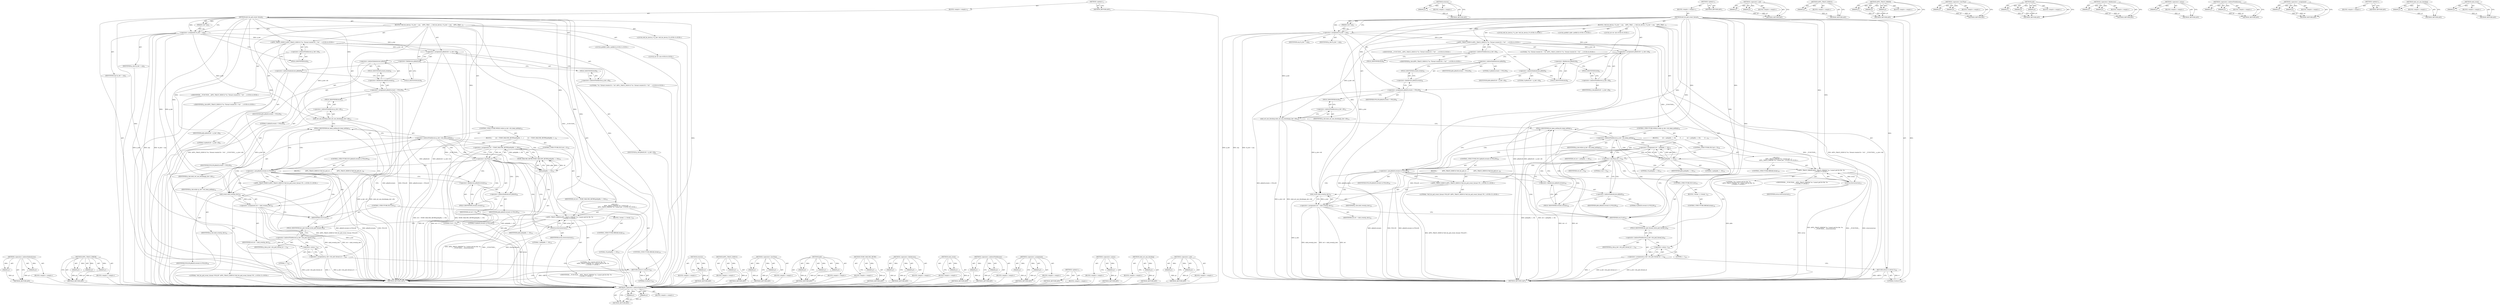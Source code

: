 digraph "&lt;operator&gt;.and" {
vulnerable_140 [label=<(METHOD,&lt;operator&gt;.indirectIndexAccess)>];
vulnerable_141 [label=<(PARAM,p1)>];
vulnerable_142 [label=<(PARAM,p2)>];
vulnerable_143 [label=<(BLOCK,&lt;empty&gt;,&lt;empty&gt;)>];
vulnerable_144 [label=<(METHOD_RETURN,ANY)>];
vulnerable_166 [label=<(METHOD,strerror)>];
vulnerable_167 [label=<(PARAM,p1)>];
vulnerable_168 [label=<(BLOCK,&lt;empty&gt;,&lt;empty&gt;)>];
vulnerable_169 [label=<(METHOD_RETURN,ANY)>];
vulnerable_6 [label=<(METHOD,&lt;global&gt;)<SUB>1</SUB>>];
vulnerable_7 [label=<(BLOCK,&lt;empty&gt;,&lt;empty&gt;)<SUB>1</SUB>>];
vulnerable_8 [label=<(METHOD,btif_hh_poll_event_thread)<SUB>1</SUB>>];
vulnerable_9 [label=<(PARAM,void *arg)<SUB>1</SUB>>];
vulnerable_10 [label=<(BLOCK,{
 btif_hh_device_t *p_dev = arg;
    APPL_TRAC...,{
 btif_hh_device_t *p_dev = arg;
    APPL_TRAC...)<SUB>2</SUB>>];
vulnerable_11 [label="<(LOCAL,btif_hh_device_t* p_dev: btif_hh_device_t*)<SUB>3</SUB>>"];
vulnerable_12 [label=<(&lt;operator&gt;.assignment,*p_dev = arg)<SUB>3</SUB>>];
vulnerable_13 [label=<(IDENTIFIER,p_dev,*p_dev = arg)<SUB>3</SUB>>];
vulnerable_14 [label=<(IDENTIFIER,arg,*p_dev = arg)<SUB>3</SUB>>];
vulnerable_15 [label="<(APPL_TRACE_DEBUG,APPL_TRACE_DEBUG(&quot;%s: Thread created fd = %d&quot;, ...)<SUB>4</SUB>>"];
vulnerable_16 [label="<(LITERAL,&quot;%s: Thread created fd = %d&quot;,APPL_TRACE_DEBUG(&quot;%s: Thread created fd = %d&quot;, ...)<SUB>4</SUB>>"];
vulnerable_17 [label="<(IDENTIFIER,__FUNCTION__,APPL_TRACE_DEBUG(&quot;%s: Thread created fd = %d&quot;, ...)<SUB>4</SUB>>"];
vulnerable_18 [label=<(&lt;operator&gt;.indirectFieldAccess,p_dev-&gt;fd)<SUB>4</SUB>>];
vulnerable_19 [label="<(IDENTIFIER,p_dev,APPL_TRACE_DEBUG(&quot;%s: Thread created fd = %d&quot;, ...)<SUB>4</SUB>>"];
vulnerable_20 [label=<(FIELD_IDENTIFIER,fd,fd)<SUB>4</SUB>>];
vulnerable_21 [label="<(LOCAL,pollfd[1] pfds: pollfd[1])<SUB>5</SUB>>"];
vulnerable_22 [label="<(LOCAL,int ret: int)<SUB>6</SUB>>"];
vulnerable_23 [label=<(&lt;operator&gt;.assignment,pfds[0].fd = p_dev-&gt;fd)<SUB>8</SUB>>];
vulnerable_24 [label=<(&lt;operator&gt;.fieldAccess,pfds[0].fd)<SUB>8</SUB>>];
vulnerable_25 [label=<(&lt;operator&gt;.indirectIndexAccess,pfds[0])<SUB>8</SUB>>];
vulnerable_26 [label=<(IDENTIFIER,pfds,pfds[0].fd = p_dev-&gt;fd)<SUB>8</SUB>>];
vulnerable_27 [label=<(LITERAL,0,pfds[0].fd = p_dev-&gt;fd)<SUB>8</SUB>>];
vulnerable_28 [label=<(FIELD_IDENTIFIER,fd,fd)<SUB>8</SUB>>];
vulnerable_29 [label=<(&lt;operator&gt;.indirectFieldAccess,p_dev-&gt;fd)<SUB>8</SUB>>];
vulnerable_30 [label=<(IDENTIFIER,p_dev,pfds[0].fd = p_dev-&gt;fd)<SUB>8</SUB>>];
vulnerable_31 [label=<(FIELD_IDENTIFIER,fd,fd)<SUB>8</SUB>>];
vulnerable_32 [label=<(&lt;operator&gt;.assignment,pfds[0].events = POLLIN)<SUB>9</SUB>>];
vulnerable_33 [label=<(&lt;operator&gt;.fieldAccess,pfds[0].events)<SUB>9</SUB>>];
vulnerable_34 [label=<(&lt;operator&gt;.indirectIndexAccess,pfds[0])<SUB>9</SUB>>];
vulnerable_35 [label=<(IDENTIFIER,pfds,pfds[0].events = POLLIN)<SUB>9</SUB>>];
vulnerable_36 [label=<(LITERAL,0,pfds[0].events = POLLIN)<SUB>9</SUB>>];
vulnerable_37 [label=<(FIELD_IDENTIFIER,events,events)<SUB>9</SUB>>];
vulnerable_38 [label=<(IDENTIFIER,POLLIN,pfds[0].events = POLLIN)<SUB>9</SUB>>];
vulnerable_39 [label=<(uhid_set_non_blocking,uhid_set_non_blocking(p_dev-&gt;fd))<SUB>12</SUB>>];
vulnerable_40 [label=<(&lt;operator&gt;.indirectFieldAccess,p_dev-&gt;fd)<SUB>12</SUB>>];
vulnerable_41 [label=<(IDENTIFIER,p_dev,uhid_set_non_blocking(p_dev-&gt;fd))<SUB>12</SUB>>];
vulnerable_42 [label=<(FIELD_IDENTIFIER,fd,fd)<SUB>12</SUB>>];
vulnerable_43 [label=<(CONTROL_STRUCTURE,WHILE,while (p_dev-&gt;hh_keep_polling))<SUB>14</SUB>>];
vulnerable_44 [label=<(&lt;operator&gt;.indirectFieldAccess,p_dev-&gt;hh_keep_polling)<SUB>14</SUB>>];
vulnerable_45 [label=<(IDENTIFIER,p_dev,while (p_dev-&gt;hh_keep_polling))<SUB>14</SUB>>];
vulnerable_46 [label=<(FIELD_IDENTIFIER,hh_keep_polling,hh_keep_polling)<SUB>14</SUB>>];
vulnerable_47 [label=<(BLOCK,{
        ret = poll(pfds, 1, 50);
         if ...,{
        ret = poll(pfds, 1, 50);
         if ...)<SUB>14</SUB>>];
vulnerable_48 [label=<(&lt;operator&gt;.assignment,ret = poll(pfds, 1, 50))<SUB>15</SUB>>];
vulnerable_49 [label=<(IDENTIFIER,ret,ret = poll(pfds, 1, 50))<SUB>15</SUB>>];
vulnerable_50 [label=<(poll,poll(pfds, 1, 50))<SUB>15</SUB>>];
vulnerable_51 [label=<(IDENTIFIER,pfds,poll(pfds, 1, 50))<SUB>15</SUB>>];
vulnerable_52 [label=<(LITERAL,1,poll(pfds, 1, 50))<SUB>15</SUB>>];
vulnerable_53 [label=<(LITERAL,50,poll(pfds, 1, 50))<SUB>15</SUB>>];
vulnerable_54 [label=<(CONTROL_STRUCTURE,IF,if (ret &lt; 0))<SUB>16</SUB>>];
vulnerable_55 [label=<(&lt;operator&gt;.lessThan,ret &lt; 0)<SUB>16</SUB>>];
vulnerable_56 [label=<(IDENTIFIER,ret,ret &lt; 0)<SUB>16</SUB>>];
vulnerable_57 [label=<(LITERAL,0,ret &lt; 0)<SUB>16</SUB>>];
vulnerable_58 [label="<(BLOCK,{
             APPL_TRACE_ERROR(&quot;%s: Cannot pol...,{
             APPL_TRACE_ERROR(&quot;%s: Cannot pol...)<SUB>16</SUB>>"];
vulnerable_59 [label="<(APPL_TRACE_ERROR,APPL_TRACE_ERROR(&quot;%s: Cannot poll for fds: %s\n...)<SUB>17</SUB>>"];
vulnerable_60 [label="<(LITERAL,&quot;%s: Cannot poll for fds: %s\n&quot;,APPL_TRACE_ERROR(&quot;%s: Cannot poll for fds: %s\n...)<SUB>17</SUB>>"];
vulnerable_61 [label="<(IDENTIFIER,__FUNCTION__,APPL_TRACE_ERROR(&quot;%s: Cannot poll for fds: %s\n...)<SUB>17</SUB>>"];
vulnerable_62 [label=<(strerror,strerror(errno))<SUB>17</SUB>>];
vulnerable_63 [label=<(IDENTIFIER,errno,strerror(errno))<SUB>17</SUB>>];
vulnerable_64 [label=<(CONTROL_STRUCTURE,BREAK,break;)<SUB>18</SUB>>];
vulnerable_65 [label=<(CONTROL_STRUCTURE,IF,if (pfds[0].revents &amp; POLLIN))<SUB>20</SUB>>];
vulnerable_66 [label=<(&lt;operator&gt;.and,pfds[0].revents &amp; POLLIN)<SUB>20</SUB>>];
vulnerable_67 [label=<(&lt;operator&gt;.fieldAccess,pfds[0].revents)<SUB>20</SUB>>];
vulnerable_68 [label=<(&lt;operator&gt;.indirectIndexAccess,pfds[0])<SUB>20</SUB>>];
vulnerable_69 [label=<(IDENTIFIER,pfds,pfds[0].revents &amp; POLLIN)<SUB>20</SUB>>];
vulnerable_70 [label=<(LITERAL,0,pfds[0].revents &amp; POLLIN)<SUB>20</SUB>>];
vulnerable_71 [label=<(FIELD_IDENTIFIER,revents,revents)<SUB>20</SUB>>];
vulnerable_72 [label=<(IDENTIFIER,POLLIN,pfds[0].revents &amp; POLLIN)<SUB>20</SUB>>];
vulnerable_73 [label=<(BLOCK,{
            APPL_TRACE_DEBUG(&quot;btif_hh_poll_ev...,{
            APPL_TRACE_DEBUG(&quot;btif_hh_poll_ev...)<SUB>20</SUB>>];
vulnerable_74 [label="<(APPL_TRACE_DEBUG,APPL_TRACE_DEBUG(&quot;btif_hh_poll_event_thread: PO...)<SUB>21</SUB>>"];
vulnerable_75 [label="<(LITERAL,&quot;btif_hh_poll_event_thread: POLLIN&quot;,APPL_TRACE_DEBUG(&quot;btif_hh_poll_event_thread: PO...)<SUB>21</SUB>>"];
vulnerable_76 [label=<(&lt;operator&gt;.assignment,ret = uhid_event(p_dev))<SUB>22</SUB>>];
vulnerable_77 [label=<(IDENTIFIER,ret,ret = uhid_event(p_dev))<SUB>22</SUB>>];
vulnerable_78 [label=<(uhid_event,uhid_event(p_dev))<SUB>22</SUB>>];
vulnerable_79 [label=<(IDENTIFIER,p_dev,uhid_event(p_dev))<SUB>22</SUB>>];
vulnerable_80 [label=<(CONTROL_STRUCTURE,IF,if (ret))<SUB>23</SUB>>];
vulnerable_81 [label=<(IDENTIFIER,ret,if (ret))<SUB>23</SUB>>];
vulnerable_82 [label=<(BLOCK,{
 break;
 },{
 break;
 })<SUB>23</SUB>>];
vulnerable_83 [label=<(CONTROL_STRUCTURE,BREAK,break;)<SUB>24</SUB>>];
vulnerable_84 [label=<(&lt;operator&gt;.assignment,p_dev-&gt;hh_poll_thread_id = -1)<SUB>29</SUB>>];
vulnerable_85 [label=<(&lt;operator&gt;.indirectFieldAccess,p_dev-&gt;hh_poll_thread_id)<SUB>29</SUB>>];
vulnerable_86 [label=<(IDENTIFIER,p_dev,p_dev-&gt;hh_poll_thread_id = -1)<SUB>29</SUB>>];
vulnerable_87 [label=<(FIELD_IDENTIFIER,hh_poll_thread_id,hh_poll_thread_id)<SUB>29</SUB>>];
vulnerable_88 [label=<(&lt;operator&gt;.minus,-1)<SUB>29</SUB>>];
vulnerable_89 [label=<(LITERAL,1,-1)<SUB>29</SUB>>];
vulnerable_90 [label=<(RETURN,return 0;,return 0;)<SUB>30</SUB>>];
vulnerable_91 [label=<(LITERAL,0,return 0;)<SUB>30</SUB>>];
vulnerable_92 [label=<(METHOD_RETURN,void*)<SUB>1</SUB>>];
vulnerable_94 [label=<(METHOD_RETURN,ANY)<SUB>1</SUB>>];
vulnerable_170 [label=<(METHOD,&lt;operator&gt;.and)>];
vulnerable_171 [label=<(PARAM,p1)>];
vulnerable_172 [label=<(PARAM,p2)>];
vulnerable_173 [label=<(BLOCK,&lt;empty&gt;,&lt;empty&gt;)>];
vulnerable_174 [label=<(METHOD_RETURN,ANY)>];
vulnerable_126 [label=<(METHOD,APPL_TRACE_DEBUG)>];
vulnerable_127 [label=<(PARAM,p1)>];
vulnerable_128 [label=<(BLOCK,&lt;empty&gt;,&lt;empty&gt;)>];
vulnerable_129 [label=<(METHOD_RETURN,ANY)>];
vulnerable_160 [label=<(METHOD,APPL_TRACE_ERROR)>];
vulnerable_161 [label=<(PARAM,p1)>];
vulnerable_162 [label=<(PARAM,p2)>];
vulnerable_163 [label=<(PARAM,p3)>];
vulnerable_164 [label=<(BLOCK,&lt;empty&gt;,&lt;empty&gt;)>];
vulnerable_165 [label=<(METHOD_RETURN,ANY)>];
vulnerable_155 [label=<(METHOD,&lt;operator&gt;.lessThan)>];
vulnerable_156 [label=<(PARAM,p1)>];
vulnerable_157 [label=<(PARAM,p2)>];
vulnerable_158 [label=<(BLOCK,&lt;empty&gt;,&lt;empty&gt;)>];
vulnerable_159 [label=<(METHOD_RETURN,ANY)>];
vulnerable_149 [label=<(METHOD,poll)>];
vulnerable_150 [label=<(PARAM,p1)>];
vulnerable_151 [label=<(PARAM,p2)>];
vulnerable_152 [label=<(PARAM,p3)>];
vulnerable_153 [label=<(BLOCK,&lt;empty&gt;,&lt;empty&gt;)>];
vulnerable_154 [label=<(METHOD_RETURN,ANY)>];
vulnerable_135 [label=<(METHOD,&lt;operator&gt;.fieldAccess)>];
vulnerable_136 [label=<(PARAM,p1)>];
vulnerable_137 [label=<(PARAM,p2)>];
vulnerable_138 [label=<(BLOCK,&lt;empty&gt;,&lt;empty&gt;)>];
vulnerable_139 [label=<(METHOD_RETURN,ANY)>];
vulnerable_179 [label=<(METHOD,&lt;operator&gt;.minus)>];
vulnerable_180 [label=<(PARAM,p1)>];
vulnerable_181 [label=<(BLOCK,&lt;empty&gt;,&lt;empty&gt;)>];
vulnerable_182 [label=<(METHOD_RETURN,ANY)>];
vulnerable_130 [label=<(METHOD,&lt;operator&gt;.indirectFieldAccess)>];
vulnerable_131 [label=<(PARAM,p1)>];
vulnerable_132 [label=<(PARAM,p2)>];
vulnerable_133 [label=<(BLOCK,&lt;empty&gt;,&lt;empty&gt;)>];
vulnerable_134 [label=<(METHOD_RETURN,ANY)>];
vulnerable_121 [label=<(METHOD,&lt;operator&gt;.assignment)>];
vulnerable_122 [label=<(PARAM,p1)>];
vulnerable_123 [label=<(PARAM,p2)>];
vulnerable_124 [label=<(BLOCK,&lt;empty&gt;,&lt;empty&gt;)>];
vulnerable_125 [label=<(METHOD_RETURN,ANY)>];
vulnerable_115 [label=<(METHOD,&lt;global&gt;)<SUB>1</SUB>>];
vulnerable_116 [label=<(BLOCK,&lt;empty&gt;,&lt;empty&gt;)>];
vulnerable_117 [label=<(METHOD_RETURN,ANY)>];
vulnerable_145 [label=<(METHOD,uhid_set_non_blocking)>];
vulnerable_146 [label=<(PARAM,p1)>];
vulnerable_147 [label=<(BLOCK,&lt;empty&gt;,&lt;empty&gt;)>];
vulnerable_148 [label=<(METHOD_RETURN,ANY)>];
vulnerable_175 [label=<(METHOD,uhid_event)>];
vulnerable_176 [label=<(PARAM,p1)>];
vulnerable_177 [label=<(BLOCK,&lt;empty&gt;,&lt;empty&gt;)>];
vulnerable_178 [label=<(METHOD_RETURN,ANY)>];
fixed_141 [label=<(METHOD,&lt;operator&gt;.indirectIndexAccess)>];
fixed_142 [label=<(PARAM,p1)>];
fixed_143 [label=<(PARAM,p2)>];
fixed_144 [label=<(BLOCK,&lt;empty&gt;,&lt;empty&gt;)>];
fixed_145 [label=<(METHOD_RETURN,ANY)>];
fixed_165 [label=<(METHOD,APPL_TRACE_ERROR)>];
fixed_166 [label=<(PARAM,p1)>];
fixed_167 [label=<(PARAM,p2)>];
fixed_168 [label=<(PARAM,p3)>];
fixed_169 [label=<(BLOCK,&lt;empty&gt;,&lt;empty&gt;)>];
fixed_170 [label=<(METHOD_RETURN,ANY)>];
fixed_6 [label=<(METHOD,&lt;global&gt;)<SUB>1</SUB>>];
fixed_7 [label=<(BLOCK,&lt;empty&gt;,&lt;empty&gt;)<SUB>1</SUB>>];
fixed_8 [label=<(METHOD,btif_hh_poll_event_thread)<SUB>1</SUB>>];
fixed_9 [label=<(PARAM,void *arg)<SUB>1</SUB>>];
fixed_10 [label=<(BLOCK,{
 btif_hh_device_t *p_dev = arg;
    APPL_TRAC...,{
 btif_hh_device_t *p_dev = arg;
    APPL_TRAC...)<SUB>2</SUB>>];
fixed_11 [label="<(LOCAL,btif_hh_device_t* p_dev: btif_hh_device_t*)<SUB>3</SUB>>"];
fixed_12 [label=<(&lt;operator&gt;.assignment,*p_dev = arg)<SUB>3</SUB>>];
fixed_13 [label=<(IDENTIFIER,p_dev,*p_dev = arg)<SUB>3</SUB>>];
fixed_14 [label=<(IDENTIFIER,arg,*p_dev = arg)<SUB>3</SUB>>];
fixed_15 [label="<(APPL_TRACE_DEBUG,APPL_TRACE_DEBUG(&quot;%s: Thread created fd = %d&quot;, ...)<SUB>4</SUB>>"];
fixed_16 [label="<(LITERAL,&quot;%s: Thread created fd = %d&quot;,APPL_TRACE_DEBUG(&quot;%s: Thread created fd = %d&quot;, ...)<SUB>4</SUB>>"];
fixed_17 [label="<(IDENTIFIER,__FUNCTION__,APPL_TRACE_DEBUG(&quot;%s: Thread created fd = %d&quot;, ...)<SUB>4</SUB>>"];
fixed_18 [label=<(&lt;operator&gt;.indirectFieldAccess,p_dev-&gt;fd)<SUB>4</SUB>>];
fixed_19 [label="<(IDENTIFIER,p_dev,APPL_TRACE_DEBUG(&quot;%s: Thread created fd = %d&quot;, ...)<SUB>4</SUB>>"];
fixed_20 [label=<(FIELD_IDENTIFIER,fd,fd)<SUB>4</SUB>>];
fixed_21 [label="<(LOCAL,pollfd[1] pfds: pollfd[1])<SUB>5</SUB>>"];
fixed_22 [label="<(LOCAL,int ret: int)<SUB>6</SUB>>"];
fixed_23 [label=<(&lt;operator&gt;.assignment,pfds[0].fd = p_dev-&gt;fd)<SUB>8</SUB>>];
fixed_24 [label=<(&lt;operator&gt;.fieldAccess,pfds[0].fd)<SUB>8</SUB>>];
fixed_25 [label=<(&lt;operator&gt;.indirectIndexAccess,pfds[0])<SUB>8</SUB>>];
fixed_26 [label=<(IDENTIFIER,pfds,pfds[0].fd = p_dev-&gt;fd)<SUB>8</SUB>>];
fixed_27 [label=<(LITERAL,0,pfds[0].fd = p_dev-&gt;fd)<SUB>8</SUB>>];
fixed_28 [label=<(FIELD_IDENTIFIER,fd,fd)<SUB>8</SUB>>];
fixed_29 [label=<(&lt;operator&gt;.indirectFieldAccess,p_dev-&gt;fd)<SUB>8</SUB>>];
fixed_30 [label=<(IDENTIFIER,p_dev,pfds[0].fd = p_dev-&gt;fd)<SUB>8</SUB>>];
fixed_31 [label=<(FIELD_IDENTIFIER,fd,fd)<SUB>8</SUB>>];
fixed_32 [label=<(&lt;operator&gt;.assignment,pfds[0].events = POLLIN)<SUB>9</SUB>>];
fixed_33 [label=<(&lt;operator&gt;.fieldAccess,pfds[0].events)<SUB>9</SUB>>];
fixed_34 [label=<(&lt;operator&gt;.indirectIndexAccess,pfds[0])<SUB>9</SUB>>];
fixed_35 [label=<(IDENTIFIER,pfds,pfds[0].events = POLLIN)<SUB>9</SUB>>];
fixed_36 [label=<(LITERAL,0,pfds[0].events = POLLIN)<SUB>9</SUB>>];
fixed_37 [label=<(FIELD_IDENTIFIER,events,events)<SUB>9</SUB>>];
fixed_38 [label=<(IDENTIFIER,POLLIN,pfds[0].events = POLLIN)<SUB>9</SUB>>];
fixed_39 [label=<(uhid_set_non_blocking,uhid_set_non_blocking(p_dev-&gt;fd))<SUB>12</SUB>>];
fixed_40 [label=<(&lt;operator&gt;.indirectFieldAccess,p_dev-&gt;fd)<SUB>12</SUB>>];
fixed_41 [label=<(IDENTIFIER,p_dev,uhid_set_non_blocking(p_dev-&gt;fd))<SUB>12</SUB>>];
fixed_42 [label=<(FIELD_IDENTIFIER,fd,fd)<SUB>12</SUB>>];
fixed_43 [label=<(CONTROL_STRUCTURE,WHILE,while (p_dev-&gt;hh_keep_polling))<SUB>14</SUB>>];
fixed_44 [label=<(&lt;operator&gt;.indirectFieldAccess,p_dev-&gt;hh_keep_polling)<SUB>14</SUB>>];
fixed_45 [label=<(IDENTIFIER,p_dev,while (p_dev-&gt;hh_keep_polling))<SUB>14</SUB>>];
fixed_46 [label=<(FIELD_IDENTIFIER,hh_keep_polling,hh_keep_polling)<SUB>14</SUB>>];
fixed_47 [label=<(BLOCK,{
        ret = TEMP_FAILURE_RETRY(poll(pfds, 1...,{
        ret = TEMP_FAILURE_RETRY(poll(pfds, 1...)<SUB>14</SUB>>];
fixed_48 [label=<(&lt;operator&gt;.assignment,ret = TEMP_FAILURE_RETRY(poll(pfds, 1, 50)))<SUB>15</SUB>>];
fixed_49 [label=<(IDENTIFIER,ret,ret = TEMP_FAILURE_RETRY(poll(pfds, 1, 50)))<SUB>15</SUB>>];
fixed_50 [label=<(TEMP_FAILURE_RETRY,TEMP_FAILURE_RETRY(poll(pfds, 1, 50)))<SUB>15</SUB>>];
fixed_51 [label=<(poll,poll(pfds, 1, 50))<SUB>15</SUB>>];
fixed_52 [label=<(IDENTIFIER,pfds,poll(pfds, 1, 50))<SUB>15</SUB>>];
fixed_53 [label=<(LITERAL,1,poll(pfds, 1, 50))<SUB>15</SUB>>];
fixed_54 [label=<(LITERAL,50,poll(pfds, 1, 50))<SUB>15</SUB>>];
fixed_55 [label=<(CONTROL_STRUCTURE,IF,if (ret &lt; 0))<SUB>16</SUB>>];
fixed_56 [label=<(&lt;operator&gt;.lessThan,ret &lt; 0)<SUB>16</SUB>>];
fixed_57 [label=<(IDENTIFIER,ret,ret &lt; 0)<SUB>16</SUB>>];
fixed_58 [label=<(LITERAL,0,ret &lt; 0)<SUB>16</SUB>>];
fixed_59 [label="<(BLOCK,{
             APPL_TRACE_ERROR(&quot;%s: Cannot pol...,{
             APPL_TRACE_ERROR(&quot;%s: Cannot pol...)<SUB>16</SUB>>"];
fixed_60 [label="<(APPL_TRACE_ERROR,APPL_TRACE_ERROR(&quot;%s: Cannot poll for fds: %s\n...)<SUB>17</SUB>>"];
fixed_61 [label="<(LITERAL,&quot;%s: Cannot poll for fds: %s\n&quot;,APPL_TRACE_ERROR(&quot;%s: Cannot poll for fds: %s\n...)<SUB>17</SUB>>"];
fixed_62 [label="<(IDENTIFIER,__FUNCTION__,APPL_TRACE_ERROR(&quot;%s: Cannot poll for fds: %s\n...)<SUB>17</SUB>>"];
fixed_63 [label=<(strerror,strerror(errno))<SUB>17</SUB>>];
fixed_64 [label=<(IDENTIFIER,errno,strerror(errno))<SUB>17</SUB>>];
fixed_65 [label=<(CONTROL_STRUCTURE,BREAK,break;)<SUB>18</SUB>>];
fixed_66 [label=<(CONTROL_STRUCTURE,IF,if (pfds[0].revents &amp; POLLIN))<SUB>20</SUB>>];
fixed_67 [label=<(&lt;operator&gt;.and,pfds[0].revents &amp; POLLIN)<SUB>20</SUB>>];
fixed_68 [label=<(&lt;operator&gt;.fieldAccess,pfds[0].revents)<SUB>20</SUB>>];
fixed_69 [label=<(&lt;operator&gt;.indirectIndexAccess,pfds[0])<SUB>20</SUB>>];
fixed_70 [label=<(IDENTIFIER,pfds,pfds[0].revents &amp; POLLIN)<SUB>20</SUB>>];
fixed_71 [label=<(LITERAL,0,pfds[0].revents &amp; POLLIN)<SUB>20</SUB>>];
fixed_72 [label=<(FIELD_IDENTIFIER,revents,revents)<SUB>20</SUB>>];
fixed_73 [label=<(IDENTIFIER,POLLIN,pfds[0].revents &amp; POLLIN)<SUB>20</SUB>>];
fixed_74 [label=<(BLOCK,{
            APPL_TRACE_DEBUG(&quot;btif_hh_poll_ev...,{
            APPL_TRACE_DEBUG(&quot;btif_hh_poll_ev...)<SUB>20</SUB>>];
fixed_75 [label="<(APPL_TRACE_DEBUG,APPL_TRACE_DEBUG(&quot;btif_hh_poll_event_thread: PO...)<SUB>21</SUB>>"];
fixed_76 [label="<(LITERAL,&quot;btif_hh_poll_event_thread: POLLIN&quot;,APPL_TRACE_DEBUG(&quot;btif_hh_poll_event_thread: PO...)<SUB>21</SUB>>"];
fixed_77 [label=<(&lt;operator&gt;.assignment,ret = uhid_event(p_dev))<SUB>22</SUB>>];
fixed_78 [label=<(IDENTIFIER,ret,ret = uhid_event(p_dev))<SUB>22</SUB>>];
fixed_79 [label=<(uhid_event,uhid_event(p_dev))<SUB>22</SUB>>];
fixed_80 [label=<(IDENTIFIER,p_dev,uhid_event(p_dev))<SUB>22</SUB>>];
fixed_81 [label=<(CONTROL_STRUCTURE,IF,if (ret))<SUB>23</SUB>>];
fixed_82 [label=<(IDENTIFIER,ret,if (ret))<SUB>23</SUB>>];
fixed_83 [label=<(BLOCK,{
 break;
 },{
 break;
 })<SUB>23</SUB>>];
fixed_84 [label=<(CONTROL_STRUCTURE,BREAK,break;)<SUB>24</SUB>>];
fixed_85 [label=<(&lt;operator&gt;.assignment,p_dev-&gt;hh_poll_thread_id = -1)<SUB>29</SUB>>];
fixed_86 [label=<(&lt;operator&gt;.indirectFieldAccess,p_dev-&gt;hh_poll_thread_id)<SUB>29</SUB>>];
fixed_87 [label=<(IDENTIFIER,p_dev,p_dev-&gt;hh_poll_thread_id = -1)<SUB>29</SUB>>];
fixed_88 [label=<(FIELD_IDENTIFIER,hh_poll_thread_id,hh_poll_thread_id)<SUB>29</SUB>>];
fixed_89 [label=<(&lt;operator&gt;.minus,-1)<SUB>29</SUB>>];
fixed_90 [label=<(LITERAL,1,-1)<SUB>29</SUB>>];
fixed_91 [label=<(RETURN,return 0;,return 0;)<SUB>30</SUB>>];
fixed_92 [label=<(LITERAL,0,return 0;)<SUB>30</SUB>>];
fixed_93 [label=<(METHOD_RETURN,void*)<SUB>1</SUB>>];
fixed_95 [label=<(METHOD_RETURN,ANY)<SUB>1</SUB>>];
fixed_171 [label=<(METHOD,strerror)>];
fixed_172 [label=<(PARAM,p1)>];
fixed_173 [label=<(BLOCK,&lt;empty&gt;,&lt;empty&gt;)>];
fixed_174 [label=<(METHOD_RETURN,ANY)>];
fixed_127 [label=<(METHOD,APPL_TRACE_DEBUG)>];
fixed_128 [label=<(PARAM,p1)>];
fixed_129 [label=<(BLOCK,&lt;empty&gt;,&lt;empty&gt;)>];
fixed_130 [label=<(METHOD_RETURN,ANY)>];
fixed_160 [label=<(METHOD,&lt;operator&gt;.lessThan)>];
fixed_161 [label=<(PARAM,p1)>];
fixed_162 [label=<(PARAM,p2)>];
fixed_163 [label=<(BLOCK,&lt;empty&gt;,&lt;empty&gt;)>];
fixed_164 [label=<(METHOD_RETURN,ANY)>];
fixed_154 [label=<(METHOD,poll)>];
fixed_155 [label=<(PARAM,p1)>];
fixed_156 [label=<(PARAM,p2)>];
fixed_157 [label=<(PARAM,p3)>];
fixed_158 [label=<(BLOCK,&lt;empty&gt;,&lt;empty&gt;)>];
fixed_159 [label=<(METHOD_RETURN,ANY)>];
fixed_150 [label=<(METHOD,TEMP_FAILURE_RETRY)>];
fixed_151 [label=<(PARAM,p1)>];
fixed_152 [label=<(BLOCK,&lt;empty&gt;,&lt;empty&gt;)>];
fixed_153 [label=<(METHOD_RETURN,ANY)>];
fixed_136 [label=<(METHOD,&lt;operator&gt;.fieldAccess)>];
fixed_137 [label=<(PARAM,p1)>];
fixed_138 [label=<(PARAM,p2)>];
fixed_139 [label=<(BLOCK,&lt;empty&gt;,&lt;empty&gt;)>];
fixed_140 [label=<(METHOD_RETURN,ANY)>];
fixed_180 [label=<(METHOD,uhid_event)>];
fixed_181 [label=<(PARAM,p1)>];
fixed_182 [label=<(BLOCK,&lt;empty&gt;,&lt;empty&gt;)>];
fixed_183 [label=<(METHOD_RETURN,ANY)>];
fixed_131 [label=<(METHOD,&lt;operator&gt;.indirectFieldAccess)>];
fixed_132 [label=<(PARAM,p1)>];
fixed_133 [label=<(PARAM,p2)>];
fixed_134 [label=<(BLOCK,&lt;empty&gt;,&lt;empty&gt;)>];
fixed_135 [label=<(METHOD_RETURN,ANY)>];
fixed_122 [label=<(METHOD,&lt;operator&gt;.assignment)>];
fixed_123 [label=<(PARAM,p1)>];
fixed_124 [label=<(PARAM,p2)>];
fixed_125 [label=<(BLOCK,&lt;empty&gt;,&lt;empty&gt;)>];
fixed_126 [label=<(METHOD_RETURN,ANY)>];
fixed_116 [label=<(METHOD,&lt;global&gt;)<SUB>1</SUB>>];
fixed_117 [label=<(BLOCK,&lt;empty&gt;,&lt;empty&gt;)>];
fixed_118 [label=<(METHOD_RETURN,ANY)>];
fixed_184 [label=<(METHOD,&lt;operator&gt;.minus)>];
fixed_185 [label=<(PARAM,p1)>];
fixed_186 [label=<(BLOCK,&lt;empty&gt;,&lt;empty&gt;)>];
fixed_187 [label=<(METHOD_RETURN,ANY)>];
fixed_146 [label=<(METHOD,uhid_set_non_blocking)>];
fixed_147 [label=<(PARAM,p1)>];
fixed_148 [label=<(BLOCK,&lt;empty&gt;,&lt;empty&gt;)>];
fixed_149 [label=<(METHOD_RETURN,ANY)>];
fixed_175 [label=<(METHOD,&lt;operator&gt;.and)>];
fixed_176 [label=<(PARAM,p1)>];
fixed_177 [label=<(PARAM,p2)>];
fixed_178 [label=<(BLOCK,&lt;empty&gt;,&lt;empty&gt;)>];
fixed_179 [label=<(METHOD_RETURN,ANY)>];
vulnerable_140 -> vulnerable_141  [key=0, label="AST: "];
vulnerable_140 -> vulnerable_141  [key=1, label="DDG: "];
vulnerable_140 -> vulnerable_143  [key=0, label="AST: "];
vulnerable_140 -> vulnerable_142  [key=0, label="AST: "];
vulnerable_140 -> vulnerable_142  [key=1, label="DDG: "];
vulnerable_140 -> vulnerable_144  [key=0, label="AST: "];
vulnerable_140 -> vulnerable_144  [key=1, label="CFG: "];
vulnerable_141 -> vulnerable_144  [key=0, label="DDG: p1"];
vulnerable_142 -> vulnerable_144  [key=0, label="DDG: p2"];
vulnerable_166 -> vulnerable_167  [key=0, label="AST: "];
vulnerable_166 -> vulnerable_167  [key=1, label="DDG: "];
vulnerable_166 -> vulnerable_168  [key=0, label="AST: "];
vulnerable_166 -> vulnerable_169  [key=0, label="AST: "];
vulnerable_166 -> vulnerable_169  [key=1, label="CFG: "];
vulnerable_167 -> vulnerable_169  [key=0, label="DDG: p1"];
vulnerable_6 -> vulnerable_7  [key=0, label="AST: "];
vulnerable_6 -> vulnerable_94  [key=0, label="AST: "];
vulnerable_6 -> vulnerable_94  [key=1, label="CFG: "];
vulnerable_7 -> vulnerable_8  [key=0, label="AST: "];
vulnerable_8 -> vulnerable_9  [key=0, label="AST: "];
vulnerable_8 -> vulnerable_9  [key=1, label="DDG: "];
vulnerable_8 -> vulnerable_10  [key=0, label="AST: "];
vulnerable_8 -> vulnerable_92  [key=0, label="AST: "];
vulnerable_8 -> vulnerable_12  [key=0, label="CFG: "];
vulnerable_8 -> vulnerable_12  [key=1, label="DDG: "];
vulnerable_8 -> vulnerable_32  [key=0, label="DDG: "];
vulnerable_8 -> vulnerable_90  [key=0, label="DDG: "];
vulnerable_8 -> vulnerable_15  [key=0, label="DDG: "];
vulnerable_8 -> vulnerable_91  [key=0, label="DDG: "];
vulnerable_8 -> vulnerable_88  [key=0, label="DDG: "];
vulnerable_8 -> vulnerable_50  [key=0, label="DDG: "];
vulnerable_8 -> vulnerable_55  [key=0, label="DDG: "];
vulnerable_8 -> vulnerable_66  [key=0, label="DDG: "];
vulnerable_8 -> vulnerable_59  [key=0, label="DDG: "];
vulnerable_8 -> vulnerable_74  [key=0, label="DDG: "];
vulnerable_8 -> vulnerable_81  [key=0, label="DDG: "];
vulnerable_8 -> vulnerable_62  [key=0, label="DDG: "];
vulnerable_8 -> vulnerable_78  [key=0, label="DDG: "];
vulnerable_9 -> vulnerable_12  [key=0, label="DDG: arg"];
vulnerable_10 -> vulnerable_11  [key=0, label="AST: "];
vulnerable_10 -> vulnerable_12  [key=0, label="AST: "];
vulnerable_10 -> vulnerable_15  [key=0, label="AST: "];
vulnerable_10 -> vulnerable_21  [key=0, label="AST: "];
vulnerable_10 -> vulnerable_22  [key=0, label="AST: "];
vulnerable_10 -> vulnerable_23  [key=0, label="AST: "];
vulnerable_10 -> vulnerable_32  [key=0, label="AST: "];
vulnerable_10 -> vulnerable_39  [key=0, label="AST: "];
vulnerable_10 -> vulnerable_43  [key=0, label="AST: "];
vulnerable_10 -> vulnerable_84  [key=0, label="AST: "];
vulnerable_10 -> vulnerable_90  [key=0, label="AST: "];
vulnerable_12 -> vulnerable_13  [key=0, label="AST: "];
vulnerable_12 -> vulnerable_14  [key=0, label="AST: "];
vulnerable_12 -> vulnerable_20  [key=0, label="CFG: "];
vulnerable_12 -> vulnerable_92  [key=0, label="DDG: p_dev"];
vulnerable_12 -> vulnerable_92  [key=1, label="DDG: arg"];
vulnerable_12 -> vulnerable_92  [key=2, label="DDG: *p_dev = arg"];
vulnerable_12 -> vulnerable_23  [key=0, label="DDG: p_dev"];
vulnerable_12 -> vulnerable_15  [key=0, label="DDG: p_dev"];
vulnerable_12 -> vulnerable_39  [key=0, label="DDG: p_dev"];
vulnerable_12 -> vulnerable_78  [key=0, label="DDG: p_dev"];
vulnerable_15 -> vulnerable_16  [key=0, label="AST: "];
vulnerable_15 -> vulnerable_17  [key=0, label="AST: "];
vulnerable_15 -> vulnerable_18  [key=0, label="AST: "];
vulnerable_15 -> vulnerable_25  [key=0, label="CFG: "];
vulnerable_15 -> vulnerable_92  [key=0, label="DDG: __FUNCTION__"];
vulnerable_15 -> vulnerable_92  [key=1, label="DDG: APPL_TRACE_DEBUG(&quot;%s: Thread created fd = %d&quot;, __FUNCTION__, p_dev-&gt;fd)"];
vulnerable_15 -> vulnerable_23  [key=0, label="DDG: p_dev-&gt;fd"];
vulnerable_15 -> vulnerable_39  [key=0, label="DDG: p_dev-&gt;fd"];
vulnerable_15 -> vulnerable_59  [key=0, label="DDG: __FUNCTION__"];
vulnerable_18 -> vulnerable_19  [key=0, label="AST: "];
vulnerable_18 -> vulnerable_20  [key=0, label="AST: "];
vulnerable_18 -> vulnerable_15  [key=0, label="CFG: "];
vulnerable_20 -> vulnerable_18  [key=0, label="CFG: "];
vulnerable_23 -> vulnerable_24  [key=0, label="AST: "];
vulnerable_23 -> vulnerable_29  [key=0, label="AST: "];
vulnerable_23 -> vulnerable_34  [key=0, label="CFG: "];
vulnerable_23 -> vulnerable_92  [key=0, label="DDG: pfds[0].fd"];
vulnerable_23 -> vulnerable_92  [key=1, label="DDG: pfds[0].fd = p_dev-&gt;fd"];
vulnerable_24 -> vulnerable_25  [key=0, label="AST: "];
vulnerable_24 -> vulnerable_28  [key=0, label="AST: "];
vulnerable_24 -> vulnerable_31  [key=0, label="CFG: "];
vulnerable_25 -> vulnerable_26  [key=0, label="AST: "];
vulnerable_25 -> vulnerable_27  [key=0, label="AST: "];
vulnerable_25 -> vulnerable_28  [key=0, label="CFG: "];
vulnerable_28 -> vulnerable_24  [key=0, label="CFG: "];
vulnerable_29 -> vulnerable_30  [key=0, label="AST: "];
vulnerable_29 -> vulnerable_31  [key=0, label="AST: "];
vulnerable_29 -> vulnerable_23  [key=0, label="CFG: "];
vulnerable_31 -> vulnerable_29  [key=0, label="CFG: "];
vulnerable_32 -> vulnerable_33  [key=0, label="AST: "];
vulnerable_32 -> vulnerable_38  [key=0, label="AST: "];
vulnerable_32 -> vulnerable_42  [key=0, label="CFG: "];
vulnerable_32 -> vulnerable_92  [key=0, label="DDG: pfds[0].events"];
vulnerable_32 -> vulnerable_92  [key=1, label="DDG: POLLIN"];
vulnerable_32 -> vulnerable_92  [key=2, label="DDG: pfds[0].events = POLLIN"];
vulnerable_33 -> vulnerable_34  [key=0, label="AST: "];
vulnerable_33 -> vulnerable_37  [key=0, label="AST: "];
vulnerable_33 -> vulnerable_32  [key=0, label="CFG: "];
vulnerable_34 -> vulnerable_35  [key=0, label="AST: "];
vulnerable_34 -> vulnerable_36  [key=0, label="AST: "];
vulnerable_34 -> vulnerable_37  [key=0, label="CFG: "];
vulnerable_37 -> vulnerable_33  [key=0, label="CFG: "];
vulnerable_39 -> vulnerable_40  [key=0, label="AST: "];
vulnerable_39 -> vulnerable_46  [key=0, label="CFG: "];
vulnerable_39 -> vulnerable_92  [key=0, label="DDG: p_dev-&gt;fd"];
vulnerable_39 -> vulnerable_92  [key=1, label="DDG: uhid_set_non_blocking(p_dev-&gt;fd)"];
vulnerable_39 -> vulnerable_78  [key=0, label="DDG: p_dev-&gt;fd"];
vulnerable_40 -> vulnerable_41  [key=0, label="AST: "];
vulnerable_40 -> vulnerable_42  [key=0, label="AST: "];
vulnerable_40 -> vulnerable_39  [key=0, label="CFG: "];
vulnerable_42 -> vulnerable_40  [key=0, label="CFG: "];
vulnerable_43 -> vulnerable_44  [key=0, label="AST: "];
vulnerable_43 -> vulnerable_47  [key=0, label="AST: "];
vulnerable_44 -> vulnerable_45  [key=0, label="AST: "];
vulnerable_44 -> vulnerable_46  [key=0, label="AST: "];
vulnerable_44 -> vulnerable_50  [key=0, label="CFG: "];
vulnerable_44 -> vulnerable_50  [key=1, label="CDG: "];
vulnerable_44 -> vulnerable_87  [key=0, label="CFG: "];
vulnerable_44 -> vulnerable_48  [key=0, label="CDG: "];
vulnerable_44 -> vulnerable_55  [key=0, label="CDG: "];
vulnerable_46 -> vulnerable_44  [key=0, label="CFG: "];
vulnerable_47 -> vulnerable_48  [key=0, label="AST: "];
vulnerable_47 -> vulnerable_54  [key=0, label="AST: "];
vulnerable_47 -> vulnerable_65  [key=0, label="AST: "];
vulnerable_48 -> vulnerable_49  [key=0, label="AST: "];
vulnerable_48 -> vulnerable_50  [key=0, label="AST: "];
vulnerable_48 -> vulnerable_55  [key=0, label="CFG: "];
vulnerable_48 -> vulnerable_55  [key=1, label="DDG: ret"];
vulnerable_48 -> vulnerable_92  [key=0, label="DDG: poll(pfds, 1, 50)"];
vulnerable_48 -> vulnerable_92  [key=1, label="DDG: ret = poll(pfds, 1, 50)"];
vulnerable_50 -> vulnerable_51  [key=0, label="AST: "];
vulnerable_50 -> vulnerable_52  [key=0, label="AST: "];
vulnerable_50 -> vulnerable_53  [key=0, label="AST: "];
vulnerable_50 -> vulnerable_48  [key=0, label="CFG: "];
vulnerable_50 -> vulnerable_48  [key=1, label="DDG: pfds"];
vulnerable_50 -> vulnerable_48  [key=2, label="DDG: 1"];
vulnerable_50 -> vulnerable_48  [key=3, label="DDG: 50"];
vulnerable_50 -> vulnerable_92  [key=0, label="DDG: pfds"];
vulnerable_54 -> vulnerable_55  [key=0, label="AST: "];
vulnerable_54 -> vulnerable_58  [key=0, label="AST: "];
vulnerable_55 -> vulnerable_56  [key=0, label="AST: "];
vulnerable_55 -> vulnerable_57  [key=0, label="AST: "];
vulnerable_55 -> vulnerable_62  [key=0, label="CFG: "];
vulnerable_55 -> vulnerable_62  [key=1, label="CDG: "];
vulnerable_55 -> vulnerable_68  [key=0, label="CFG: "];
vulnerable_55 -> vulnerable_68  [key=1, label="CDG: "];
vulnerable_55 -> vulnerable_92  [key=0, label="DDG: ret"];
vulnerable_55 -> vulnerable_92  [key=1, label="DDG: ret &lt; 0"];
vulnerable_55 -> vulnerable_66  [key=0, label="CDG: "];
vulnerable_55 -> vulnerable_71  [key=0, label="CDG: "];
vulnerable_55 -> vulnerable_67  [key=0, label="CDG: "];
vulnerable_55 -> vulnerable_59  [key=0, label="CDG: "];
vulnerable_58 -> vulnerable_59  [key=0, label="AST: "];
vulnerable_58 -> vulnerable_64  [key=0, label="AST: "];
vulnerable_59 -> vulnerable_60  [key=0, label="AST: "];
vulnerable_59 -> vulnerable_61  [key=0, label="AST: "];
vulnerable_59 -> vulnerable_62  [key=0, label="AST: "];
vulnerable_59 -> vulnerable_87  [key=0, label="CFG: "];
vulnerable_59 -> vulnerable_92  [key=0, label="DDG: __FUNCTION__"];
vulnerable_59 -> vulnerable_92  [key=1, label="DDG: strerror(errno)"];
vulnerable_59 -> vulnerable_92  [key=2, label="DDG: APPL_TRACE_ERROR(&quot;%s: Cannot poll for fds: %s\n&quot;, __FUNCTION__, strerror(errno))"];
vulnerable_62 -> vulnerable_63  [key=0, label="AST: "];
vulnerable_62 -> vulnerable_59  [key=0, label="CFG: "];
vulnerable_62 -> vulnerable_59  [key=1, label="DDG: errno"];
vulnerable_62 -> vulnerable_92  [key=0, label="DDG: errno"];
vulnerable_65 -> vulnerable_66  [key=0, label="AST: "];
vulnerable_65 -> vulnerable_73  [key=0, label="AST: "];
vulnerable_66 -> vulnerable_67  [key=0, label="AST: "];
vulnerable_66 -> vulnerable_72  [key=0, label="AST: "];
vulnerable_66 -> vulnerable_46  [key=0, label="CFG: "];
vulnerable_66 -> vulnerable_46  [key=1, label="CDG: "];
vulnerable_66 -> vulnerable_74  [key=0, label="CFG: "];
vulnerable_66 -> vulnerable_74  [key=1, label="CDG: "];
vulnerable_66 -> vulnerable_92  [key=0, label="DDG: pfds[0].revents"];
vulnerable_66 -> vulnerable_92  [key=1, label="DDG: POLLIN"];
vulnerable_66 -> vulnerable_92  [key=2, label="DDG: pfds[0].revents &amp; POLLIN"];
vulnerable_66 -> vulnerable_81  [key=0, label="CDG: "];
vulnerable_66 -> vulnerable_76  [key=0, label="CDG: "];
vulnerable_66 -> vulnerable_44  [key=0, label="CDG: "];
vulnerable_66 -> vulnerable_78  [key=0, label="CDG: "];
vulnerable_67 -> vulnerable_68  [key=0, label="AST: "];
vulnerable_67 -> vulnerable_71  [key=0, label="AST: "];
vulnerable_67 -> vulnerable_66  [key=0, label="CFG: "];
vulnerable_68 -> vulnerable_69  [key=0, label="AST: "];
vulnerable_68 -> vulnerable_70  [key=0, label="AST: "];
vulnerable_68 -> vulnerable_71  [key=0, label="CFG: "];
vulnerable_71 -> vulnerable_67  [key=0, label="CFG: "];
vulnerable_73 -> vulnerable_74  [key=0, label="AST: "];
vulnerable_73 -> vulnerable_76  [key=0, label="AST: "];
vulnerable_73 -> vulnerable_80  [key=0, label="AST: "];
vulnerable_74 -> vulnerable_75  [key=0, label="AST: "];
vulnerable_74 -> vulnerable_78  [key=0, label="CFG: "];
vulnerable_74 -> vulnerable_92  [key=0, label="DDG: APPL_TRACE_DEBUG(&quot;btif_hh_poll_event_thread: POLLIN&quot;)"];
vulnerable_76 -> vulnerable_77  [key=0, label="AST: "];
vulnerable_76 -> vulnerable_78  [key=0, label="AST: "];
vulnerable_76 -> vulnerable_81  [key=0, label="CFG: "];
vulnerable_76 -> vulnerable_92  [key=0, label="DDG: ret"];
vulnerable_76 -> vulnerable_92  [key=1, label="DDG: uhid_event(p_dev)"];
vulnerable_76 -> vulnerable_92  [key=2, label="DDG: ret = uhid_event(p_dev)"];
vulnerable_78 -> vulnerable_79  [key=0, label="AST: "];
vulnerable_78 -> vulnerable_76  [key=0, label="CFG: "];
vulnerable_78 -> vulnerable_76  [key=1, label="DDG: p_dev"];
vulnerable_78 -> vulnerable_92  [key=0, label="DDG: p_dev"];
vulnerable_80 -> vulnerable_81  [key=0, label="AST: "];
vulnerable_80 -> vulnerable_82  [key=0, label="AST: "];
vulnerable_81 -> vulnerable_46  [key=0, label="CFG: "];
vulnerable_81 -> vulnerable_46  [key=1, label="CDG: "];
vulnerable_81 -> vulnerable_87  [key=0, label="CFG: "];
vulnerable_81 -> vulnerable_44  [key=0, label="CDG: "];
vulnerable_82 -> vulnerable_83  [key=0, label="AST: "];
vulnerable_84 -> vulnerable_85  [key=0, label="AST: "];
vulnerable_84 -> vulnerable_88  [key=0, label="AST: "];
vulnerable_84 -> vulnerable_90  [key=0, label="CFG: "];
vulnerable_84 -> vulnerable_92  [key=0, label="DDG: p_dev-&gt;hh_poll_thread_id"];
vulnerable_84 -> vulnerable_92  [key=1, label="DDG: -1"];
vulnerable_84 -> vulnerable_92  [key=2, label="DDG: p_dev-&gt;hh_poll_thread_id = -1"];
vulnerable_85 -> vulnerable_86  [key=0, label="AST: "];
vulnerable_85 -> vulnerable_87  [key=0, label="AST: "];
vulnerable_85 -> vulnerable_88  [key=0, label="CFG: "];
vulnerable_87 -> vulnerable_85  [key=0, label="CFG: "];
vulnerable_88 -> vulnerable_89  [key=0, label="AST: "];
vulnerable_88 -> vulnerable_84  [key=0, label="CFG: "];
vulnerable_88 -> vulnerable_84  [key=1, label="DDG: 1"];
vulnerable_90 -> vulnerable_91  [key=0, label="AST: "];
vulnerable_90 -> vulnerable_92  [key=0, label="CFG: "];
vulnerable_90 -> vulnerable_92  [key=1, label="DDG: &lt;RET&gt;"];
vulnerable_91 -> vulnerable_90  [key=0, label="DDG: 0"];
vulnerable_170 -> vulnerable_171  [key=0, label="AST: "];
vulnerable_170 -> vulnerable_171  [key=1, label="DDG: "];
vulnerable_170 -> vulnerable_173  [key=0, label="AST: "];
vulnerable_170 -> vulnerable_172  [key=0, label="AST: "];
vulnerable_170 -> vulnerable_172  [key=1, label="DDG: "];
vulnerable_170 -> vulnerable_174  [key=0, label="AST: "];
vulnerable_170 -> vulnerable_174  [key=1, label="CFG: "];
vulnerable_171 -> vulnerable_174  [key=0, label="DDG: p1"];
vulnerable_172 -> vulnerable_174  [key=0, label="DDG: p2"];
vulnerable_126 -> vulnerable_127  [key=0, label="AST: "];
vulnerable_126 -> vulnerable_127  [key=1, label="DDG: "];
vulnerable_126 -> vulnerable_128  [key=0, label="AST: "];
vulnerable_126 -> vulnerable_129  [key=0, label="AST: "];
vulnerable_126 -> vulnerable_129  [key=1, label="CFG: "];
vulnerable_127 -> vulnerable_129  [key=0, label="DDG: p1"];
vulnerable_160 -> vulnerable_161  [key=0, label="AST: "];
vulnerable_160 -> vulnerable_161  [key=1, label="DDG: "];
vulnerable_160 -> vulnerable_164  [key=0, label="AST: "];
vulnerable_160 -> vulnerable_162  [key=0, label="AST: "];
vulnerable_160 -> vulnerable_162  [key=1, label="DDG: "];
vulnerable_160 -> vulnerable_165  [key=0, label="AST: "];
vulnerable_160 -> vulnerable_165  [key=1, label="CFG: "];
vulnerable_160 -> vulnerable_163  [key=0, label="AST: "];
vulnerable_160 -> vulnerable_163  [key=1, label="DDG: "];
vulnerable_161 -> vulnerable_165  [key=0, label="DDG: p1"];
vulnerable_162 -> vulnerable_165  [key=0, label="DDG: p2"];
vulnerable_163 -> vulnerable_165  [key=0, label="DDG: p3"];
vulnerable_155 -> vulnerable_156  [key=0, label="AST: "];
vulnerable_155 -> vulnerable_156  [key=1, label="DDG: "];
vulnerable_155 -> vulnerable_158  [key=0, label="AST: "];
vulnerable_155 -> vulnerable_157  [key=0, label="AST: "];
vulnerable_155 -> vulnerable_157  [key=1, label="DDG: "];
vulnerable_155 -> vulnerable_159  [key=0, label="AST: "];
vulnerable_155 -> vulnerable_159  [key=1, label="CFG: "];
vulnerable_156 -> vulnerable_159  [key=0, label="DDG: p1"];
vulnerable_157 -> vulnerable_159  [key=0, label="DDG: p2"];
vulnerable_149 -> vulnerable_150  [key=0, label="AST: "];
vulnerable_149 -> vulnerable_150  [key=1, label="DDG: "];
vulnerable_149 -> vulnerable_153  [key=0, label="AST: "];
vulnerable_149 -> vulnerable_151  [key=0, label="AST: "];
vulnerable_149 -> vulnerable_151  [key=1, label="DDG: "];
vulnerable_149 -> vulnerable_154  [key=0, label="AST: "];
vulnerable_149 -> vulnerable_154  [key=1, label="CFG: "];
vulnerable_149 -> vulnerable_152  [key=0, label="AST: "];
vulnerable_149 -> vulnerable_152  [key=1, label="DDG: "];
vulnerable_150 -> vulnerable_154  [key=0, label="DDG: p1"];
vulnerable_151 -> vulnerable_154  [key=0, label="DDG: p2"];
vulnerable_152 -> vulnerable_154  [key=0, label="DDG: p3"];
vulnerable_135 -> vulnerable_136  [key=0, label="AST: "];
vulnerable_135 -> vulnerable_136  [key=1, label="DDG: "];
vulnerable_135 -> vulnerable_138  [key=0, label="AST: "];
vulnerable_135 -> vulnerable_137  [key=0, label="AST: "];
vulnerable_135 -> vulnerable_137  [key=1, label="DDG: "];
vulnerable_135 -> vulnerable_139  [key=0, label="AST: "];
vulnerable_135 -> vulnerable_139  [key=1, label="CFG: "];
vulnerable_136 -> vulnerable_139  [key=0, label="DDG: p1"];
vulnerable_137 -> vulnerable_139  [key=0, label="DDG: p2"];
vulnerable_179 -> vulnerable_180  [key=0, label="AST: "];
vulnerable_179 -> vulnerable_180  [key=1, label="DDG: "];
vulnerable_179 -> vulnerable_181  [key=0, label="AST: "];
vulnerable_179 -> vulnerable_182  [key=0, label="AST: "];
vulnerable_179 -> vulnerable_182  [key=1, label="CFG: "];
vulnerable_180 -> vulnerable_182  [key=0, label="DDG: p1"];
vulnerable_130 -> vulnerable_131  [key=0, label="AST: "];
vulnerable_130 -> vulnerable_131  [key=1, label="DDG: "];
vulnerable_130 -> vulnerable_133  [key=0, label="AST: "];
vulnerable_130 -> vulnerable_132  [key=0, label="AST: "];
vulnerable_130 -> vulnerable_132  [key=1, label="DDG: "];
vulnerable_130 -> vulnerable_134  [key=0, label="AST: "];
vulnerable_130 -> vulnerable_134  [key=1, label="CFG: "];
vulnerable_131 -> vulnerable_134  [key=0, label="DDG: p1"];
vulnerable_132 -> vulnerable_134  [key=0, label="DDG: p2"];
vulnerable_121 -> vulnerable_122  [key=0, label="AST: "];
vulnerable_121 -> vulnerable_122  [key=1, label="DDG: "];
vulnerable_121 -> vulnerable_124  [key=0, label="AST: "];
vulnerable_121 -> vulnerable_123  [key=0, label="AST: "];
vulnerable_121 -> vulnerable_123  [key=1, label="DDG: "];
vulnerable_121 -> vulnerable_125  [key=0, label="AST: "];
vulnerable_121 -> vulnerable_125  [key=1, label="CFG: "];
vulnerable_122 -> vulnerable_125  [key=0, label="DDG: p1"];
vulnerable_123 -> vulnerable_125  [key=0, label="DDG: p2"];
vulnerable_115 -> vulnerable_116  [key=0, label="AST: "];
vulnerable_115 -> vulnerable_117  [key=0, label="AST: "];
vulnerable_115 -> vulnerable_117  [key=1, label="CFG: "];
vulnerable_145 -> vulnerable_146  [key=0, label="AST: "];
vulnerable_145 -> vulnerable_146  [key=1, label="DDG: "];
vulnerable_145 -> vulnerable_147  [key=0, label="AST: "];
vulnerable_145 -> vulnerable_148  [key=0, label="AST: "];
vulnerable_145 -> vulnerable_148  [key=1, label="CFG: "];
vulnerable_146 -> vulnerable_148  [key=0, label="DDG: p1"];
vulnerable_175 -> vulnerable_176  [key=0, label="AST: "];
vulnerable_175 -> vulnerable_176  [key=1, label="DDG: "];
vulnerable_175 -> vulnerable_177  [key=0, label="AST: "];
vulnerable_175 -> vulnerable_178  [key=0, label="AST: "];
vulnerable_175 -> vulnerable_178  [key=1, label="CFG: "];
vulnerable_176 -> vulnerable_178  [key=0, label="DDG: p1"];
fixed_141 -> fixed_142  [key=0, label="AST: "];
fixed_141 -> fixed_142  [key=1, label="DDG: "];
fixed_141 -> fixed_144  [key=0, label="AST: "];
fixed_141 -> fixed_143  [key=0, label="AST: "];
fixed_141 -> fixed_143  [key=1, label="DDG: "];
fixed_141 -> fixed_145  [key=0, label="AST: "];
fixed_141 -> fixed_145  [key=1, label="CFG: "];
fixed_142 -> fixed_145  [key=0, label="DDG: p1"];
fixed_143 -> fixed_145  [key=0, label="DDG: p2"];
fixed_144 -> vulnerable_140  [key=0];
fixed_145 -> vulnerable_140  [key=0];
fixed_165 -> fixed_166  [key=0, label="AST: "];
fixed_165 -> fixed_166  [key=1, label="DDG: "];
fixed_165 -> fixed_169  [key=0, label="AST: "];
fixed_165 -> fixed_167  [key=0, label="AST: "];
fixed_165 -> fixed_167  [key=1, label="DDG: "];
fixed_165 -> fixed_170  [key=0, label="AST: "];
fixed_165 -> fixed_170  [key=1, label="CFG: "];
fixed_165 -> fixed_168  [key=0, label="AST: "];
fixed_165 -> fixed_168  [key=1, label="DDG: "];
fixed_166 -> fixed_170  [key=0, label="DDG: p1"];
fixed_167 -> fixed_170  [key=0, label="DDG: p2"];
fixed_168 -> fixed_170  [key=0, label="DDG: p3"];
fixed_169 -> vulnerable_140  [key=0];
fixed_170 -> vulnerable_140  [key=0];
fixed_6 -> fixed_7  [key=0, label="AST: "];
fixed_6 -> fixed_95  [key=0, label="AST: "];
fixed_6 -> fixed_95  [key=1, label="CFG: "];
fixed_7 -> fixed_8  [key=0, label="AST: "];
fixed_8 -> fixed_9  [key=0, label="AST: "];
fixed_8 -> fixed_9  [key=1, label="DDG: "];
fixed_8 -> fixed_10  [key=0, label="AST: "];
fixed_8 -> fixed_93  [key=0, label="AST: "];
fixed_8 -> fixed_12  [key=0, label="CFG: "];
fixed_8 -> fixed_12  [key=1, label="DDG: "];
fixed_8 -> fixed_32  [key=0, label="DDG: "];
fixed_8 -> fixed_91  [key=0, label="DDG: "];
fixed_8 -> fixed_15  [key=0, label="DDG: "];
fixed_8 -> fixed_92  [key=0, label="DDG: "];
fixed_8 -> fixed_89  [key=0, label="DDG: "];
fixed_8 -> fixed_56  [key=0, label="DDG: "];
fixed_8 -> fixed_67  [key=0, label="DDG: "];
fixed_8 -> fixed_51  [key=0, label="DDG: "];
fixed_8 -> fixed_60  [key=0, label="DDG: "];
fixed_8 -> fixed_75  [key=0, label="DDG: "];
fixed_8 -> fixed_82  [key=0, label="DDG: "];
fixed_8 -> fixed_63  [key=0, label="DDG: "];
fixed_8 -> fixed_79  [key=0, label="DDG: "];
fixed_9 -> fixed_12  [key=0, label="DDG: arg"];
fixed_10 -> fixed_11  [key=0, label="AST: "];
fixed_10 -> fixed_12  [key=0, label="AST: "];
fixed_10 -> fixed_15  [key=0, label="AST: "];
fixed_10 -> fixed_21  [key=0, label="AST: "];
fixed_10 -> fixed_22  [key=0, label="AST: "];
fixed_10 -> fixed_23  [key=0, label="AST: "];
fixed_10 -> fixed_32  [key=0, label="AST: "];
fixed_10 -> fixed_39  [key=0, label="AST: "];
fixed_10 -> fixed_43  [key=0, label="AST: "];
fixed_10 -> fixed_85  [key=0, label="AST: "];
fixed_10 -> fixed_91  [key=0, label="AST: "];
fixed_11 -> vulnerable_140  [key=0];
fixed_12 -> fixed_13  [key=0, label="AST: "];
fixed_12 -> fixed_14  [key=0, label="AST: "];
fixed_12 -> fixed_20  [key=0, label="CFG: "];
fixed_12 -> fixed_93  [key=0, label="DDG: p_dev"];
fixed_12 -> fixed_93  [key=1, label="DDG: arg"];
fixed_12 -> fixed_93  [key=2, label="DDG: *p_dev = arg"];
fixed_12 -> fixed_23  [key=0, label="DDG: p_dev"];
fixed_12 -> fixed_15  [key=0, label="DDG: p_dev"];
fixed_12 -> fixed_39  [key=0, label="DDG: p_dev"];
fixed_12 -> fixed_79  [key=0, label="DDG: p_dev"];
fixed_13 -> vulnerable_140  [key=0];
fixed_14 -> vulnerable_140  [key=0];
fixed_15 -> fixed_16  [key=0, label="AST: "];
fixed_15 -> fixed_17  [key=0, label="AST: "];
fixed_15 -> fixed_18  [key=0, label="AST: "];
fixed_15 -> fixed_25  [key=0, label="CFG: "];
fixed_15 -> fixed_93  [key=0, label="DDG: __FUNCTION__"];
fixed_15 -> fixed_93  [key=1, label="DDG: APPL_TRACE_DEBUG(&quot;%s: Thread created fd = %d&quot;, __FUNCTION__, p_dev-&gt;fd)"];
fixed_15 -> fixed_23  [key=0, label="DDG: p_dev-&gt;fd"];
fixed_15 -> fixed_39  [key=0, label="DDG: p_dev-&gt;fd"];
fixed_15 -> fixed_60  [key=0, label="DDG: __FUNCTION__"];
fixed_16 -> vulnerable_140  [key=0];
fixed_17 -> vulnerable_140  [key=0];
fixed_18 -> fixed_19  [key=0, label="AST: "];
fixed_18 -> fixed_20  [key=0, label="AST: "];
fixed_18 -> fixed_15  [key=0, label="CFG: "];
fixed_19 -> vulnerable_140  [key=0];
fixed_20 -> fixed_18  [key=0, label="CFG: "];
fixed_21 -> vulnerable_140  [key=0];
fixed_22 -> vulnerable_140  [key=0];
fixed_23 -> fixed_24  [key=0, label="AST: "];
fixed_23 -> fixed_29  [key=0, label="AST: "];
fixed_23 -> fixed_34  [key=0, label="CFG: "];
fixed_23 -> fixed_93  [key=0, label="DDG: pfds[0].fd"];
fixed_23 -> fixed_93  [key=1, label="DDG: pfds[0].fd = p_dev-&gt;fd"];
fixed_24 -> fixed_25  [key=0, label="AST: "];
fixed_24 -> fixed_28  [key=0, label="AST: "];
fixed_24 -> fixed_31  [key=0, label="CFG: "];
fixed_25 -> fixed_26  [key=0, label="AST: "];
fixed_25 -> fixed_27  [key=0, label="AST: "];
fixed_25 -> fixed_28  [key=0, label="CFG: "];
fixed_26 -> vulnerable_140  [key=0];
fixed_27 -> vulnerable_140  [key=0];
fixed_28 -> fixed_24  [key=0, label="CFG: "];
fixed_29 -> fixed_30  [key=0, label="AST: "];
fixed_29 -> fixed_31  [key=0, label="AST: "];
fixed_29 -> fixed_23  [key=0, label="CFG: "];
fixed_30 -> vulnerable_140  [key=0];
fixed_31 -> fixed_29  [key=0, label="CFG: "];
fixed_32 -> fixed_33  [key=0, label="AST: "];
fixed_32 -> fixed_38  [key=0, label="AST: "];
fixed_32 -> fixed_42  [key=0, label="CFG: "];
fixed_32 -> fixed_93  [key=0, label="DDG: pfds[0].events"];
fixed_32 -> fixed_93  [key=1, label="DDG: POLLIN"];
fixed_32 -> fixed_93  [key=2, label="DDG: pfds[0].events = POLLIN"];
fixed_33 -> fixed_34  [key=0, label="AST: "];
fixed_33 -> fixed_37  [key=0, label="AST: "];
fixed_33 -> fixed_32  [key=0, label="CFG: "];
fixed_34 -> fixed_35  [key=0, label="AST: "];
fixed_34 -> fixed_36  [key=0, label="AST: "];
fixed_34 -> fixed_37  [key=0, label="CFG: "];
fixed_35 -> vulnerable_140  [key=0];
fixed_36 -> vulnerable_140  [key=0];
fixed_37 -> fixed_33  [key=0, label="CFG: "];
fixed_38 -> vulnerable_140  [key=0];
fixed_39 -> fixed_40  [key=0, label="AST: "];
fixed_39 -> fixed_46  [key=0, label="CFG: "];
fixed_39 -> fixed_93  [key=0, label="DDG: p_dev-&gt;fd"];
fixed_39 -> fixed_93  [key=1, label="DDG: uhid_set_non_blocking(p_dev-&gt;fd)"];
fixed_39 -> fixed_79  [key=0, label="DDG: p_dev-&gt;fd"];
fixed_40 -> fixed_41  [key=0, label="AST: "];
fixed_40 -> fixed_42  [key=0, label="AST: "];
fixed_40 -> fixed_39  [key=0, label="CFG: "];
fixed_41 -> vulnerable_140  [key=0];
fixed_42 -> fixed_40  [key=0, label="CFG: "];
fixed_43 -> fixed_44  [key=0, label="AST: "];
fixed_43 -> fixed_47  [key=0, label="AST: "];
fixed_44 -> fixed_45  [key=0, label="AST: "];
fixed_44 -> fixed_46  [key=0, label="AST: "];
fixed_44 -> fixed_51  [key=0, label="CFG: "];
fixed_44 -> fixed_51  [key=1, label="CDG: "];
fixed_44 -> fixed_88  [key=0, label="CFG: "];
fixed_44 -> fixed_48  [key=0, label="CDG: "];
fixed_44 -> fixed_56  [key=0, label="CDG: "];
fixed_44 -> fixed_50  [key=0, label="CDG: "];
fixed_45 -> vulnerable_140  [key=0];
fixed_46 -> fixed_44  [key=0, label="CFG: "];
fixed_47 -> fixed_48  [key=0, label="AST: "];
fixed_47 -> fixed_55  [key=0, label="AST: "];
fixed_47 -> fixed_66  [key=0, label="AST: "];
fixed_48 -> fixed_49  [key=0, label="AST: "];
fixed_48 -> fixed_50  [key=0, label="AST: "];
fixed_48 -> fixed_56  [key=0, label="CFG: "];
fixed_48 -> fixed_56  [key=1, label="DDG: ret"];
fixed_48 -> fixed_93  [key=0, label="DDG: TEMP_FAILURE_RETRY(poll(pfds, 1, 50))"];
fixed_48 -> fixed_93  [key=1, label="DDG: ret = TEMP_FAILURE_RETRY(poll(pfds, 1, 50))"];
fixed_49 -> vulnerable_140  [key=0];
fixed_50 -> fixed_51  [key=0, label="AST: "];
fixed_50 -> fixed_48  [key=0, label="CFG: "];
fixed_50 -> fixed_48  [key=1, label="DDG: poll(pfds, 1, 50)"];
fixed_50 -> fixed_93  [key=0, label="DDG: poll(pfds, 1, 50)"];
fixed_51 -> fixed_52  [key=0, label="AST: "];
fixed_51 -> fixed_53  [key=0, label="AST: "];
fixed_51 -> fixed_54  [key=0, label="AST: "];
fixed_51 -> fixed_50  [key=0, label="CFG: "];
fixed_51 -> fixed_50  [key=1, label="DDG: pfds"];
fixed_51 -> fixed_50  [key=2, label="DDG: 1"];
fixed_51 -> fixed_50  [key=3, label="DDG: 50"];
fixed_51 -> fixed_93  [key=0, label="DDG: pfds"];
fixed_52 -> vulnerable_140  [key=0];
fixed_53 -> vulnerable_140  [key=0];
fixed_54 -> vulnerable_140  [key=0];
fixed_55 -> fixed_56  [key=0, label="AST: "];
fixed_55 -> fixed_59  [key=0, label="AST: "];
fixed_56 -> fixed_57  [key=0, label="AST: "];
fixed_56 -> fixed_58  [key=0, label="AST: "];
fixed_56 -> fixed_63  [key=0, label="CFG: "];
fixed_56 -> fixed_63  [key=1, label="CDG: "];
fixed_56 -> fixed_69  [key=0, label="CFG: "];
fixed_56 -> fixed_69  [key=1, label="CDG: "];
fixed_56 -> fixed_93  [key=0, label="DDG: ret"];
fixed_56 -> fixed_93  [key=1, label="DDG: ret &lt; 0"];
fixed_56 -> fixed_68  [key=0, label="CDG: "];
fixed_56 -> fixed_60  [key=0, label="CDG: "];
fixed_56 -> fixed_72  [key=0, label="CDG: "];
fixed_56 -> fixed_67  [key=0, label="CDG: "];
fixed_57 -> vulnerable_140  [key=0];
fixed_58 -> vulnerable_140  [key=0];
fixed_59 -> fixed_60  [key=0, label="AST: "];
fixed_59 -> fixed_65  [key=0, label="AST: "];
fixed_60 -> fixed_61  [key=0, label="AST: "];
fixed_60 -> fixed_62  [key=0, label="AST: "];
fixed_60 -> fixed_63  [key=0, label="AST: "];
fixed_60 -> fixed_88  [key=0, label="CFG: "];
fixed_60 -> fixed_93  [key=0, label="DDG: __FUNCTION__"];
fixed_60 -> fixed_93  [key=1, label="DDG: strerror(errno)"];
fixed_60 -> fixed_93  [key=2, label="DDG: APPL_TRACE_ERROR(&quot;%s: Cannot poll for fds: %s\n&quot;, __FUNCTION__, strerror(errno))"];
fixed_61 -> vulnerable_140  [key=0];
fixed_62 -> vulnerable_140  [key=0];
fixed_63 -> fixed_64  [key=0, label="AST: "];
fixed_63 -> fixed_60  [key=0, label="CFG: "];
fixed_63 -> fixed_60  [key=1, label="DDG: errno"];
fixed_63 -> fixed_93  [key=0, label="DDG: errno"];
fixed_64 -> vulnerable_140  [key=0];
fixed_65 -> vulnerable_140  [key=0];
fixed_66 -> fixed_67  [key=0, label="AST: "];
fixed_66 -> fixed_74  [key=0, label="AST: "];
fixed_67 -> fixed_68  [key=0, label="AST: "];
fixed_67 -> fixed_73  [key=0, label="AST: "];
fixed_67 -> fixed_46  [key=0, label="CFG: "];
fixed_67 -> fixed_46  [key=1, label="CDG: "];
fixed_67 -> fixed_75  [key=0, label="CFG: "];
fixed_67 -> fixed_75  [key=1, label="CDG: "];
fixed_67 -> fixed_93  [key=0, label="DDG: pfds[0].revents"];
fixed_67 -> fixed_93  [key=1, label="DDG: POLLIN"];
fixed_67 -> fixed_93  [key=2, label="DDG: pfds[0].revents &amp; POLLIN"];
fixed_67 -> fixed_77  [key=0, label="CDG: "];
fixed_67 -> fixed_44  [key=0, label="CDG: "];
fixed_67 -> fixed_82  [key=0, label="CDG: "];
fixed_67 -> fixed_79  [key=0, label="CDG: "];
fixed_68 -> fixed_69  [key=0, label="AST: "];
fixed_68 -> fixed_72  [key=0, label="AST: "];
fixed_68 -> fixed_67  [key=0, label="CFG: "];
fixed_69 -> fixed_70  [key=0, label="AST: "];
fixed_69 -> fixed_71  [key=0, label="AST: "];
fixed_69 -> fixed_72  [key=0, label="CFG: "];
fixed_70 -> vulnerable_140  [key=0];
fixed_71 -> vulnerable_140  [key=0];
fixed_72 -> fixed_68  [key=0, label="CFG: "];
fixed_73 -> vulnerable_140  [key=0];
fixed_74 -> fixed_75  [key=0, label="AST: "];
fixed_74 -> fixed_77  [key=0, label="AST: "];
fixed_74 -> fixed_81  [key=0, label="AST: "];
fixed_75 -> fixed_76  [key=0, label="AST: "];
fixed_75 -> fixed_79  [key=0, label="CFG: "];
fixed_75 -> fixed_93  [key=0, label="DDG: APPL_TRACE_DEBUG(&quot;btif_hh_poll_event_thread: POLLIN&quot;)"];
fixed_76 -> vulnerable_140  [key=0];
fixed_77 -> fixed_78  [key=0, label="AST: "];
fixed_77 -> fixed_79  [key=0, label="AST: "];
fixed_77 -> fixed_82  [key=0, label="CFG: "];
fixed_77 -> fixed_93  [key=0, label="DDG: ret"];
fixed_77 -> fixed_93  [key=1, label="DDG: uhid_event(p_dev)"];
fixed_77 -> fixed_93  [key=2, label="DDG: ret = uhid_event(p_dev)"];
fixed_78 -> vulnerable_140  [key=0];
fixed_79 -> fixed_80  [key=0, label="AST: "];
fixed_79 -> fixed_77  [key=0, label="CFG: "];
fixed_79 -> fixed_77  [key=1, label="DDG: p_dev"];
fixed_79 -> fixed_93  [key=0, label="DDG: p_dev"];
fixed_80 -> vulnerable_140  [key=0];
fixed_81 -> fixed_82  [key=0, label="AST: "];
fixed_81 -> fixed_83  [key=0, label="AST: "];
fixed_82 -> fixed_46  [key=0, label="CFG: "];
fixed_82 -> fixed_46  [key=1, label="CDG: "];
fixed_82 -> fixed_88  [key=0, label="CFG: "];
fixed_82 -> fixed_44  [key=0, label="CDG: "];
fixed_83 -> fixed_84  [key=0, label="AST: "];
fixed_84 -> vulnerable_140  [key=0];
fixed_85 -> fixed_86  [key=0, label="AST: "];
fixed_85 -> fixed_89  [key=0, label="AST: "];
fixed_85 -> fixed_91  [key=0, label="CFG: "];
fixed_85 -> fixed_93  [key=0, label="DDG: p_dev-&gt;hh_poll_thread_id"];
fixed_85 -> fixed_93  [key=1, label="DDG: -1"];
fixed_85 -> fixed_93  [key=2, label="DDG: p_dev-&gt;hh_poll_thread_id = -1"];
fixed_86 -> fixed_87  [key=0, label="AST: "];
fixed_86 -> fixed_88  [key=0, label="AST: "];
fixed_86 -> fixed_89  [key=0, label="CFG: "];
fixed_87 -> vulnerable_140  [key=0];
fixed_88 -> fixed_86  [key=0, label="CFG: "];
fixed_89 -> fixed_90  [key=0, label="AST: "];
fixed_89 -> fixed_85  [key=0, label="CFG: "];
fixed_89 -> fixed_85  [key=1, label="DDG: 1"];
fixed_90 -> vulnerable_140  [key=0];
fixed_91 -> fixed_92  [key=0, label="AST: "];
fixed_91 -> fixed_93  [key=0, label="CFG: "];
fixed_91 -> fixed_93  [key=1, label="DDG: &lt;RET&gt;"];
fixed_92 -> fixed_91  [key=0, label="DDG: 0"];
fixed_93 -> vulnerable_140  [key=0];
fixed_95 -> vulnerable_140  [key=0];
fixed_171 -> fixed_172  [key=0, label="AST: "];
fixed_171 -> fixed_172  [key=1, label="DDG: "];
fixed_171 -> fixed_173  [key=0, label="AST: "];
fixed_171 -> fixed_174  [key=0, label="AST: "];
fixed_171 -> fixed_174  [key=1, label="CFG: "];
fixed_172 -> fixed_174  [key=0, label="DDG: p1"];
fixed_173 -> vulnerable_140  [key=0];
fixed_174 -> vulnerable_140  [key=0];
fixed_127 -> fixed_128  [key=0, label="AST: "];
fixed_127 -> fixed_128  [key=1, label="DDG: "];
fixed_127 -> fixed_129  [key=0, label="AST: "];
fixed_127 -> fixed_130  [key=0, label="AST: "];
fixed_127 -> fixed_130  [key=1, label="CFG: "];
fixed_128 -> fixed_130  [key=0, label="DDG: p1"];
fixed_129 -> vulnerable_140  [key=0];
fixed_130 -> vulnerable_140  [key=0];
fixed_160 -> fixed_161  [key=0, label="AST: "];
fixed_160 -> fixed_161  [key=1, label="DDG: "];
fixed_160 -> fixed_163  [key=0, label="AST: "];
fixed_160 -> fixed_162  [key=0, label="AST: "];
fixed_160 -> fixed_162  [key=1, label="DDG: "];
fixed_160 -> fixed_164  [key=0, label="AST: "];
fixed_160 -> fixed_164  [key=1, label="CFG: "];
fixed_161 -> fixed_164  [key=0, label="DDG: p1"];
fixed_162 -> fixed_164  [key=0, label="DDG: p2"];
fixed_163 -> vulnerable_140  [key=0];
fixed_164 -> vulnerable_140  [key=0];
fixed_154 -> fixed_155  [key=0, label="AST: "];
fixed_154 -> fixed_155  [key=1, label="DDG: "];
fixed_154 -> fixed_158  [key=0, label="AST: "];
fixed_154 -> fixed_156  [key=0, label="AST: "];
fixed_154 -> fixed_156  [key=1, label="DDG: "];
fixed_154 -> fixed_159  [key=0, label="AST: "];
fixed_154 -> fixed_159  [key=1, label="CFG: "];
fixed_154 -> fixed_157  [key=0, label="AST: "];
fixed_154 -> fixed_157  [key=1, label="DDG: "];
fixed_155 -> fixed_159  [key=0, label="DDG: p1"];
fixed_156 -> fixed_159  [key=0, label="DDG: p2"];
fixed_157 -> fixed_159  [key=0, label="DDG: p3"];
fixed_158 -> vulnerable_140  [key=0];
fixed_159 -> vulnerable_140  [key=0];
fixed_150 -> fixed_151  [key=0, label="AST: "];
fixed_150 -> fixed_151  [key=1, label="DDG: "];
fixed_150 -> fixed_152  [key=0, label="AST: "];
fixed_150 -> fixed_153  [key=0, label="AST: "];
fixed_150 -> fixed_153  [key=1, label="CFG: "];
fixed_151 -> fixed_153  [key=0, label="DDG: p1"];
fixed_152 -> vulnerable_140  [key=0];
fixed_153 -> vulnerable_140  [key=0];
fixed_136 -> fixed_137  [key=0, label="AST: "];
fixed_136 -> fixed_137  [key=1, label="DDG: "];
fixed_136 -> fixed_139  [key=0, label="AST: "];
fixed_136 -> fixed_138  [key=0, label="AST: "];
fixed_136 -> fixed_138  [key=1, label="DDG: "];
fixed_136 -> fixed_140  [key=0, label="AST: "];
fixed_136 -> fixed_140  [key=1, label="CFG: "];
fixed_137 -> fixed_140  [key=0, label="DDG: p1"];
fixed_138 -> fixed_140  [key=0, label="DDG: p2"];
fixed_139 -> vulnerable_140  [key=0];
fixed_140 -> vulnerable_140  [key=0];
fixed_180 -> fixed_181  [key=0, label="AST: "];
fixed_180 -> fixed_181  [key=1, label="DDG: "];
fixed_180 -> fixed_182  [key=0, label="AST: "];
fixed_180 -> fixed_183  [key=0, label="AST: "];
fixed_180 -> fixed_183  [key=1, label="CFG: "];
fixed_181 -> fixed_183  [key=0, label="DDG: p1"];
fixed_182 -> vulnerable_140  [key=0];
fixed_183 -> vulnerable_140  [key=0];
fixed_131 -> fixed_132  [key=0, label="AST: "];
fixed_131 -> fixed_132  [key=1, label="DDG: "];
fixed_131 -> fixed_134  [key=0, label="AST: "];
fixed_131 -> fixed_133  [key=0, label="AST: "];
fixed_131 -> fixed_133  [key=1, label="DDG: "];
fixed_131 -> fixed_135  [key=0, label="AST: "];
fixed_131 -> fixed_135  [key=1, label="CFG: "];
fixed_132 -> fixed_135  [key=0, label="DDG: p1"];
fixed_133 -> fixed_135  [key=0, label="DDG: p2"];
fixed_134 -> vulnerable_140  [key=0];
fixed_135 -> vulnerable_140  [key=0];
fixed_122 -> fixed_123  [key=0, label="AST: "];
fixed_122 -> fixed_123  [key=1, label="DDG: "];
fixed_122 -> fixed_125  [key=0, label="AST: "];
fixed_122 -> fixed_124  [key=0, label="AST: "];
fixed_122 -> fixed_124  [key=1, label="DDG: "];
fixed_122 -> fixed_126  [key=0, label="AST: "];
fixed_122 -> fixed_126  [key=1, label="CFG: "];
fixed_123 -> fixed_126  [key=0, label="DDG: p1"];
fixed_124 -> fixed_126  [key=0, label="DDG: p2"];
fixed_125 -> vulnerable_140  [key=0];
fixed_126 -> vulnerable_140  [key=0];
fixed_116 -> fixed_117  [key=0, label="AST: "];
fixed_116 -> fixed_118  [key=0, label="AST: "];
fixed_116 -> fixed_118  [key=1, label="CFG: "];
fixed_117 -> vulnerable_140  [key=0];
fixed_118 -> vulnerable_140  [key=0];
fixed_184 -> fixed_185  [key=0, label="AST: "];
fixed_184 -> fixed_185  [key=1, label="DDG: "];
fixed_184 -> fixed_186  [key=0, label="AST: "];
fixed_184 -> fixed_187  [key=0, label="AST: "];
fixed_184 -> fixed_187  [key=1, label="CFG: "];
fixed_185 -> fixed_187  [key=0, label="DDG: p1"];
fixed_186 -> vulnerable_140  [key=0];
fixed_187 -> vulnerable_140  [key=0];
fixed_146 -> fixed_147  [key=0, label="AST: "];
fixed_146 -> fixed_147  [key=1, label="DDG: "];
fixed_146 -> fixed_148  [key=0, label="AST: "];
fixed_146 -> fixed_149  [key=0, label="AST: "];
fixed_146 -> fixed_149  [key=1, label="CFG: "];
fixed_147 -> fixed_149  [key=0, label="DDG: p1"];
fixed_148 -> vulnerable_140  [key=0];
fixed_149 -> vulnerable_140  [key=0];
fixed_175 -> fixed_176  [key=0, label="AST: "];
fixed_175 -> fixed_176  [key=1, label="DDG: "];
fixed_175 -> fixed_178  [key=0, label="AST: "];
fixed_175 -> fixed_177  [key=0, label="AST: "];
fixed_175 -> fixed_177  [key=1, label="DDG: "];
fixed_175 -> fixed_179  [key=0, label="AST: "];
fixed_175 -> fixed_179  [key=1, label="CFG: "];
fixed_176 -> fixed_179  [key=0, label="DDG: p1"];
fixed_177 -> fixed_179  [key=0, label="DDG: p2"];
fixed_178 -> vulnerable_140  [key=0];
fixed_179 -> vulnerable_140  [key=0];
}
